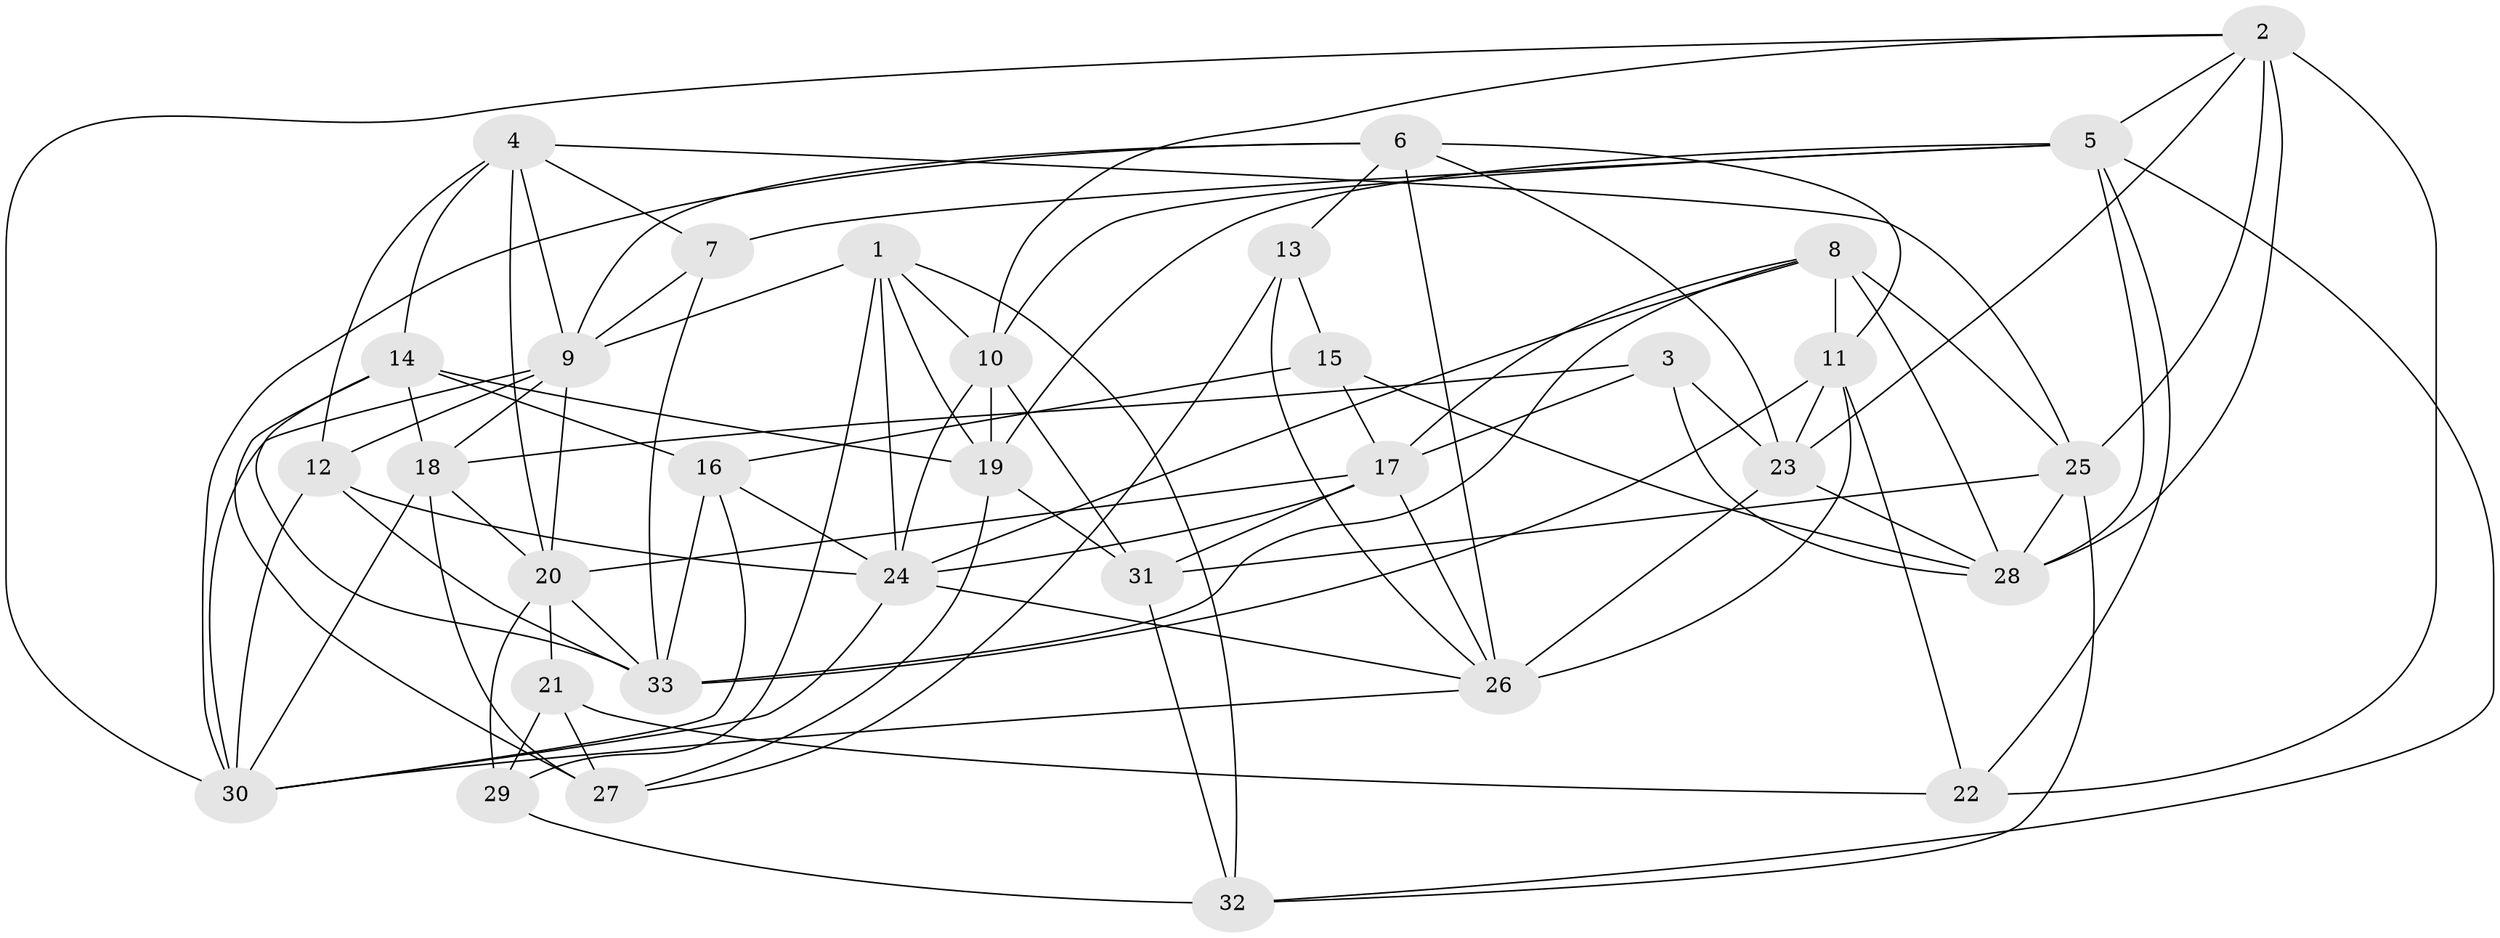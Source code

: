 // original degree distribution, {4: 1.0}
// Generated by graph-tools (version 1.1) at 2025/38/03/04/25 23:38:11]
// undirected, 33 vertices, 96 edges
graph export_dot {
  node [color=gray90,style=filled];
  1;
  2;
  3;
  4;
  5;
  6;
  7;
  8;
  9;
  10;
  11;
  12;
  13;
  14;
  15;
  16;
  17;
  18;
  19;
  20;
  21;
  22;
  23;
  24;
  25;
  26;
  27;
  28;
  29;
  30;
  31;
  32;
  33;
  1 -- 9 [weight=1.0];
  1 -- 10 [weight=1.0];
  1 -- 19 [weight=1.0];
  1 -- 24 [weight=1.0];
  1 -- 29 [weight=1.0];
  1 -- 32 [weight=1.0];
  2 -- 5 [weight=1.0];
  2 -- 10 [weight=1.0];
  2 -- 22 [weight=2.0];
  2 -- 23 [weight=1.0];
  2 -- 25 [weight=1.0];
  2 -- 28 [weight=1.0];
  2 -- 30 [weight=1.0];
  3 -- 17 [weight=1.0];
  3 -- 18 [weight=1.0];
  3 -- 23 [weight=1.0];
  3 -- 28 [weight=1.0];
  4 -- 7 [weight=1.0];
  4 -- 9 [weight=1.0];
  4 -- 12 [weight=1.0];
  4 -- 14 [weight=1.0];
  4 -- 20 [weight=1.0];
  4 -- 25 [weight=1.0];
  5 -- 7 [weight=1.0];
  5 -- 10 [weight=1.0];
  5 -- 19 [weight=1.0];
  5 -- 22 [weight=1.0];
  5 -- 28 [weight=2.0];
  5 -- 32 [weight=1.0];
  6 -- 9 [weight=1.0];
  6 -- 11 [weight=1.0];
  6 -- 13 [weight=1.0];
  6 -- 23 [weight=1.0];
  6 -- 26 [weight=1.0];
  6 -- 30 [weight=1.0];
  7 -- 9 [weight=1.0];
  7 -- 33 [weight=1.0];
  8 -- 11 [weight=1.0];
  8 -- 17 [weight=1.0];
  8 -- 24 [weight=1.0];
  8 -- 25 [weight=1.0];
  8 -- 28 [weight=1.0];
  8 -- 33 [weight=1.0];
  9 -- 12 [weight=1.0];
  9 -- 18 [weight=1.0];
  9 -- 20 [weight=1.0];
  9 -- 30 [weight=1.0];
  10 -- 19 [weight=1.0];
  10 -- 24 [weight=1.0];
  10 -- 31 [weight=1.0];
  11 -- 22 [weight=1.0];
  11 -- 23 [weight=1.0];
  11 -- 26 [weight=3.0];
  11 -- 33 [weight=1.0];
  12 -- 24 [weight=1.0];
  12 -- 30 [weight=1.0];
  12 -- 33 [weight=2.0];
  13 -- 15 [weight=1.0];
  13 -- 26 [weight=1.0];
  13 -- 27 [weight=1.0];
  14 -- 16 [weight=1.0];
  14 -- 18 [weight=1.0];
  14 -- 19 [weight=1.0];
  14 -- 27 [weight=1.0];
  14 -- 33 [weight=1.0];
  15 -- 16 [weight=2.0];
  15 -- 17 [weight=2.0];
  15 -- 28 [weight=1.0];
  16 -- 24 [weight=1.0];
  16 -- 30 [weight=1.0];
  16 -- 33 [weight=1.0];
  17 -- 20 [weight=1.0];
  17 -- 24 [weight=1.0];
  17 -- 26 [weight=2.0];
  17 -- 31 [weight=2.0];
  18 -- 20 [weight=1.0];
  18 -- 27 [weight=1.0];
  18 -- 30 [weight=1.0];
  19 -- 27 [weight=1.0];
  19 -- 31 [weight=1.0];
  20 -- 21 [weight=1.0];
  20 -- 29 [weight=2.0];
  20 -- 33 [weight=1.0];
  21 -- 22 [weight=2.0];
  21 -- 27 [weight=2.0];
  21 -- 29 [weight=1.0];
  23 -- 26 [weight=1.0];
  23 -- 28 [weight=1.0];
  24 -- 26 [weight=1.0];
  24 -- 30 [weight=1.0];
  25 -- 28 [weight=1.0];
  25 -- 31 [weight=1.0];
  25 -- 32 [weight=1.0];
  26 -- 30 [weight=1.0];
  29 -- 32 [weight=2.0];
  31 -- 32 [weight=1.0];
}
